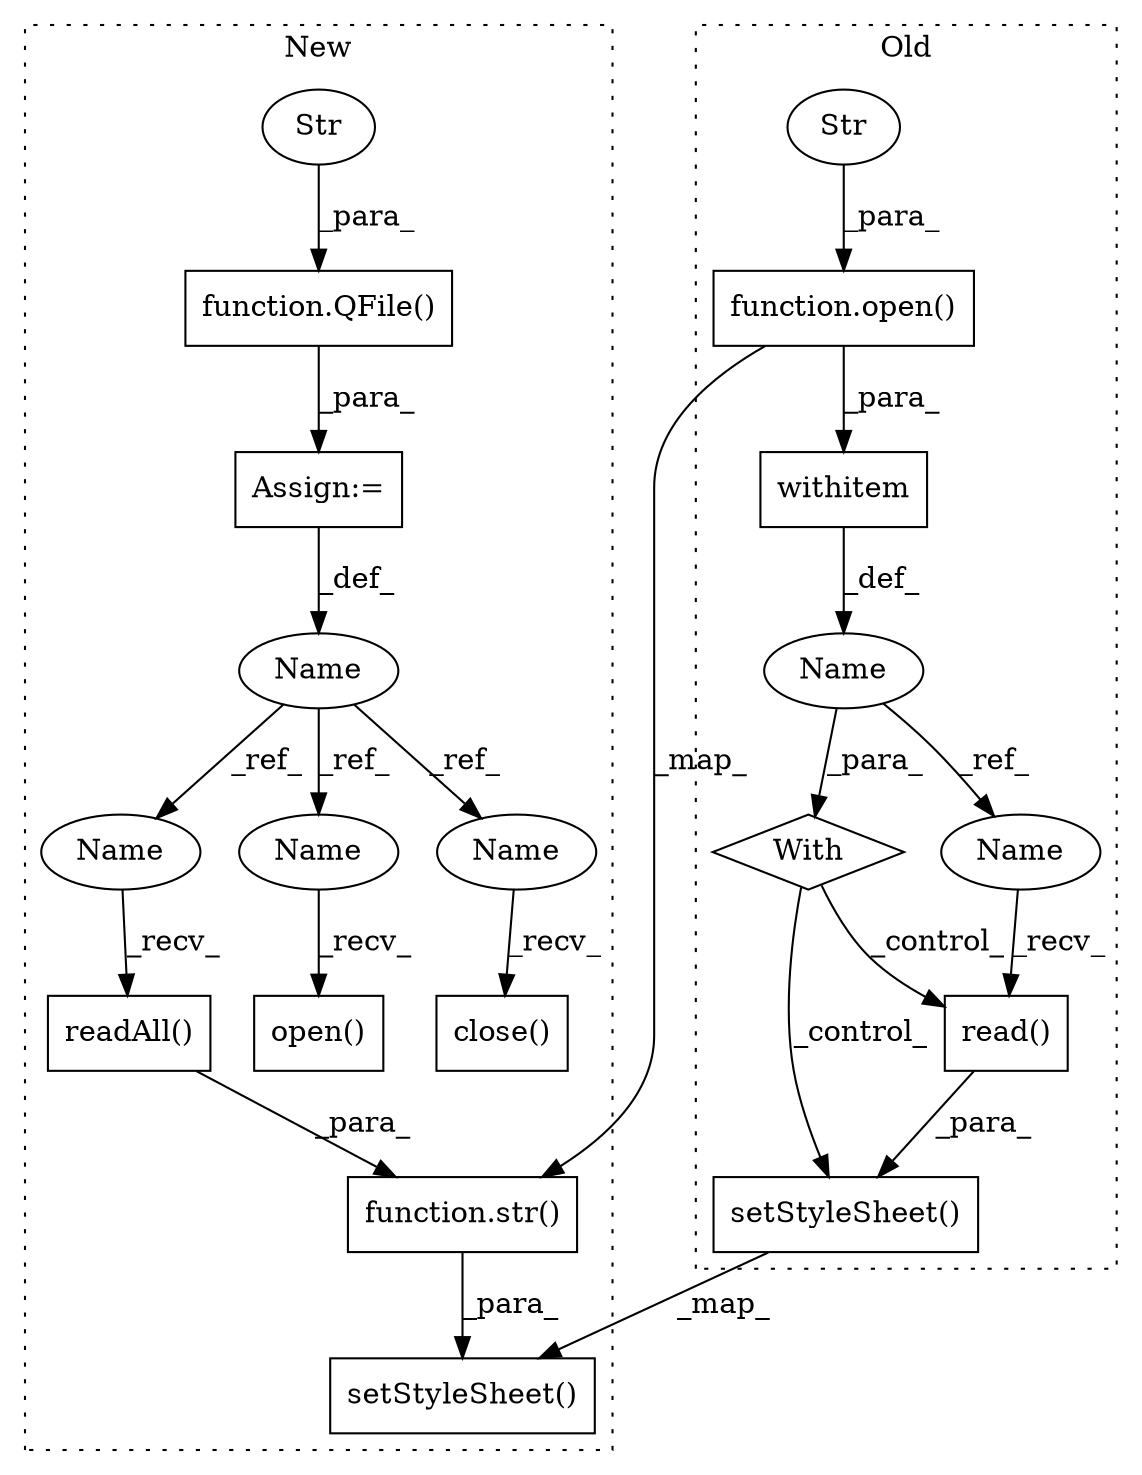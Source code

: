 digraph G {
subgraph cluster0 {
1 [label="setStyleSheet()" a="75" s="2961,2988" l="19,1" shape="box"];
4 [label="function.open()" a="75" s="2877,2923" l="5,19" shape="box"];
5 [label="Name" a="87" s="2946" l="1" shape="ellipse"];
6 [label="With" a="39" s="2872,2881" l="5,80" shape="diamond"];
7 [label="read()" a="75" s="2980" l="8" shape="box"];
8 [label="withitem" a="49" s="2877" l="4" shape="box"];
9 [label="Str" a="66" s="2882" l="41" shape="ellipse"];
17 [label="Name" a="87" s="2980" l="1" shape="ellipse"];
label = "Old";
style="dotted";
}
subgraph cluster1 {
2 [label="setStyleSheet()" a="75" s="2940,2993" l="19,1" shape="box"];
3 [label="function.str()" a="75" s="2959,2974" l="4,19" shape="box"];
10 [label="readAll()" a="75" s="2963" l="11" shape="box"];
11 [label="Name" a="87" s="2860" l="1" shape="ellipse"];
12 [label="open()" a="75" s="2909,2930" l="7,1" shape="box"];
13 [label="Assign:=" a="68" s="2861" l="3" shape="box"];
14 [label="function.QFile()" a="75" s="2864,2899" l="6,1" shape="box"];
15 [label="Str" a="66" s="2870" l="29" shape="ellipse"];
16 [label="close()" a="75" s="3003" l="9" shape="box"];
18 [label="Name" a="87" s="2963" l="1" shape="ellipse"];
19 [label="Name" a="87" s="2909" l="1" shape="ellipse"];
20 [label="Name" a="87" s="3003" l="1" shape="ellipse"];
label = "New";
style="dotted";
}
1 -> 2 [label="_map_"];
3 -> 2 [label="_para_"];
4 -> 8 [label="_para_"];
4 -> 3 [label="_map_"];
5 -> 6 [label="_para_"];
5 -> 17 [label="_ref_"];
6 -> 7 [label="_control_"];
6 -> 1 [label="_control_"];
7 -> 1 [label="_para_"];
8 -> 5 [label="_def_"];
9 -> 4 [label="_para_"];
10 -> 3 [label="_para_"];
11 -> 19 [label="_ref_"];
11 -> 20 [label="_ref_"];
11 -> 18 [label="_ref_"];
13 -> 11 [label="_def_"];
14 -> 13 [label="_para_"];
15 -> 14 [label="_para_"];
17 -> 7 [label="_recv_"];
18 -> 10 [label="_recv_"];
19 -> 12 [label="_recv_"];
20 -> 16 [label="_recv_"];
}